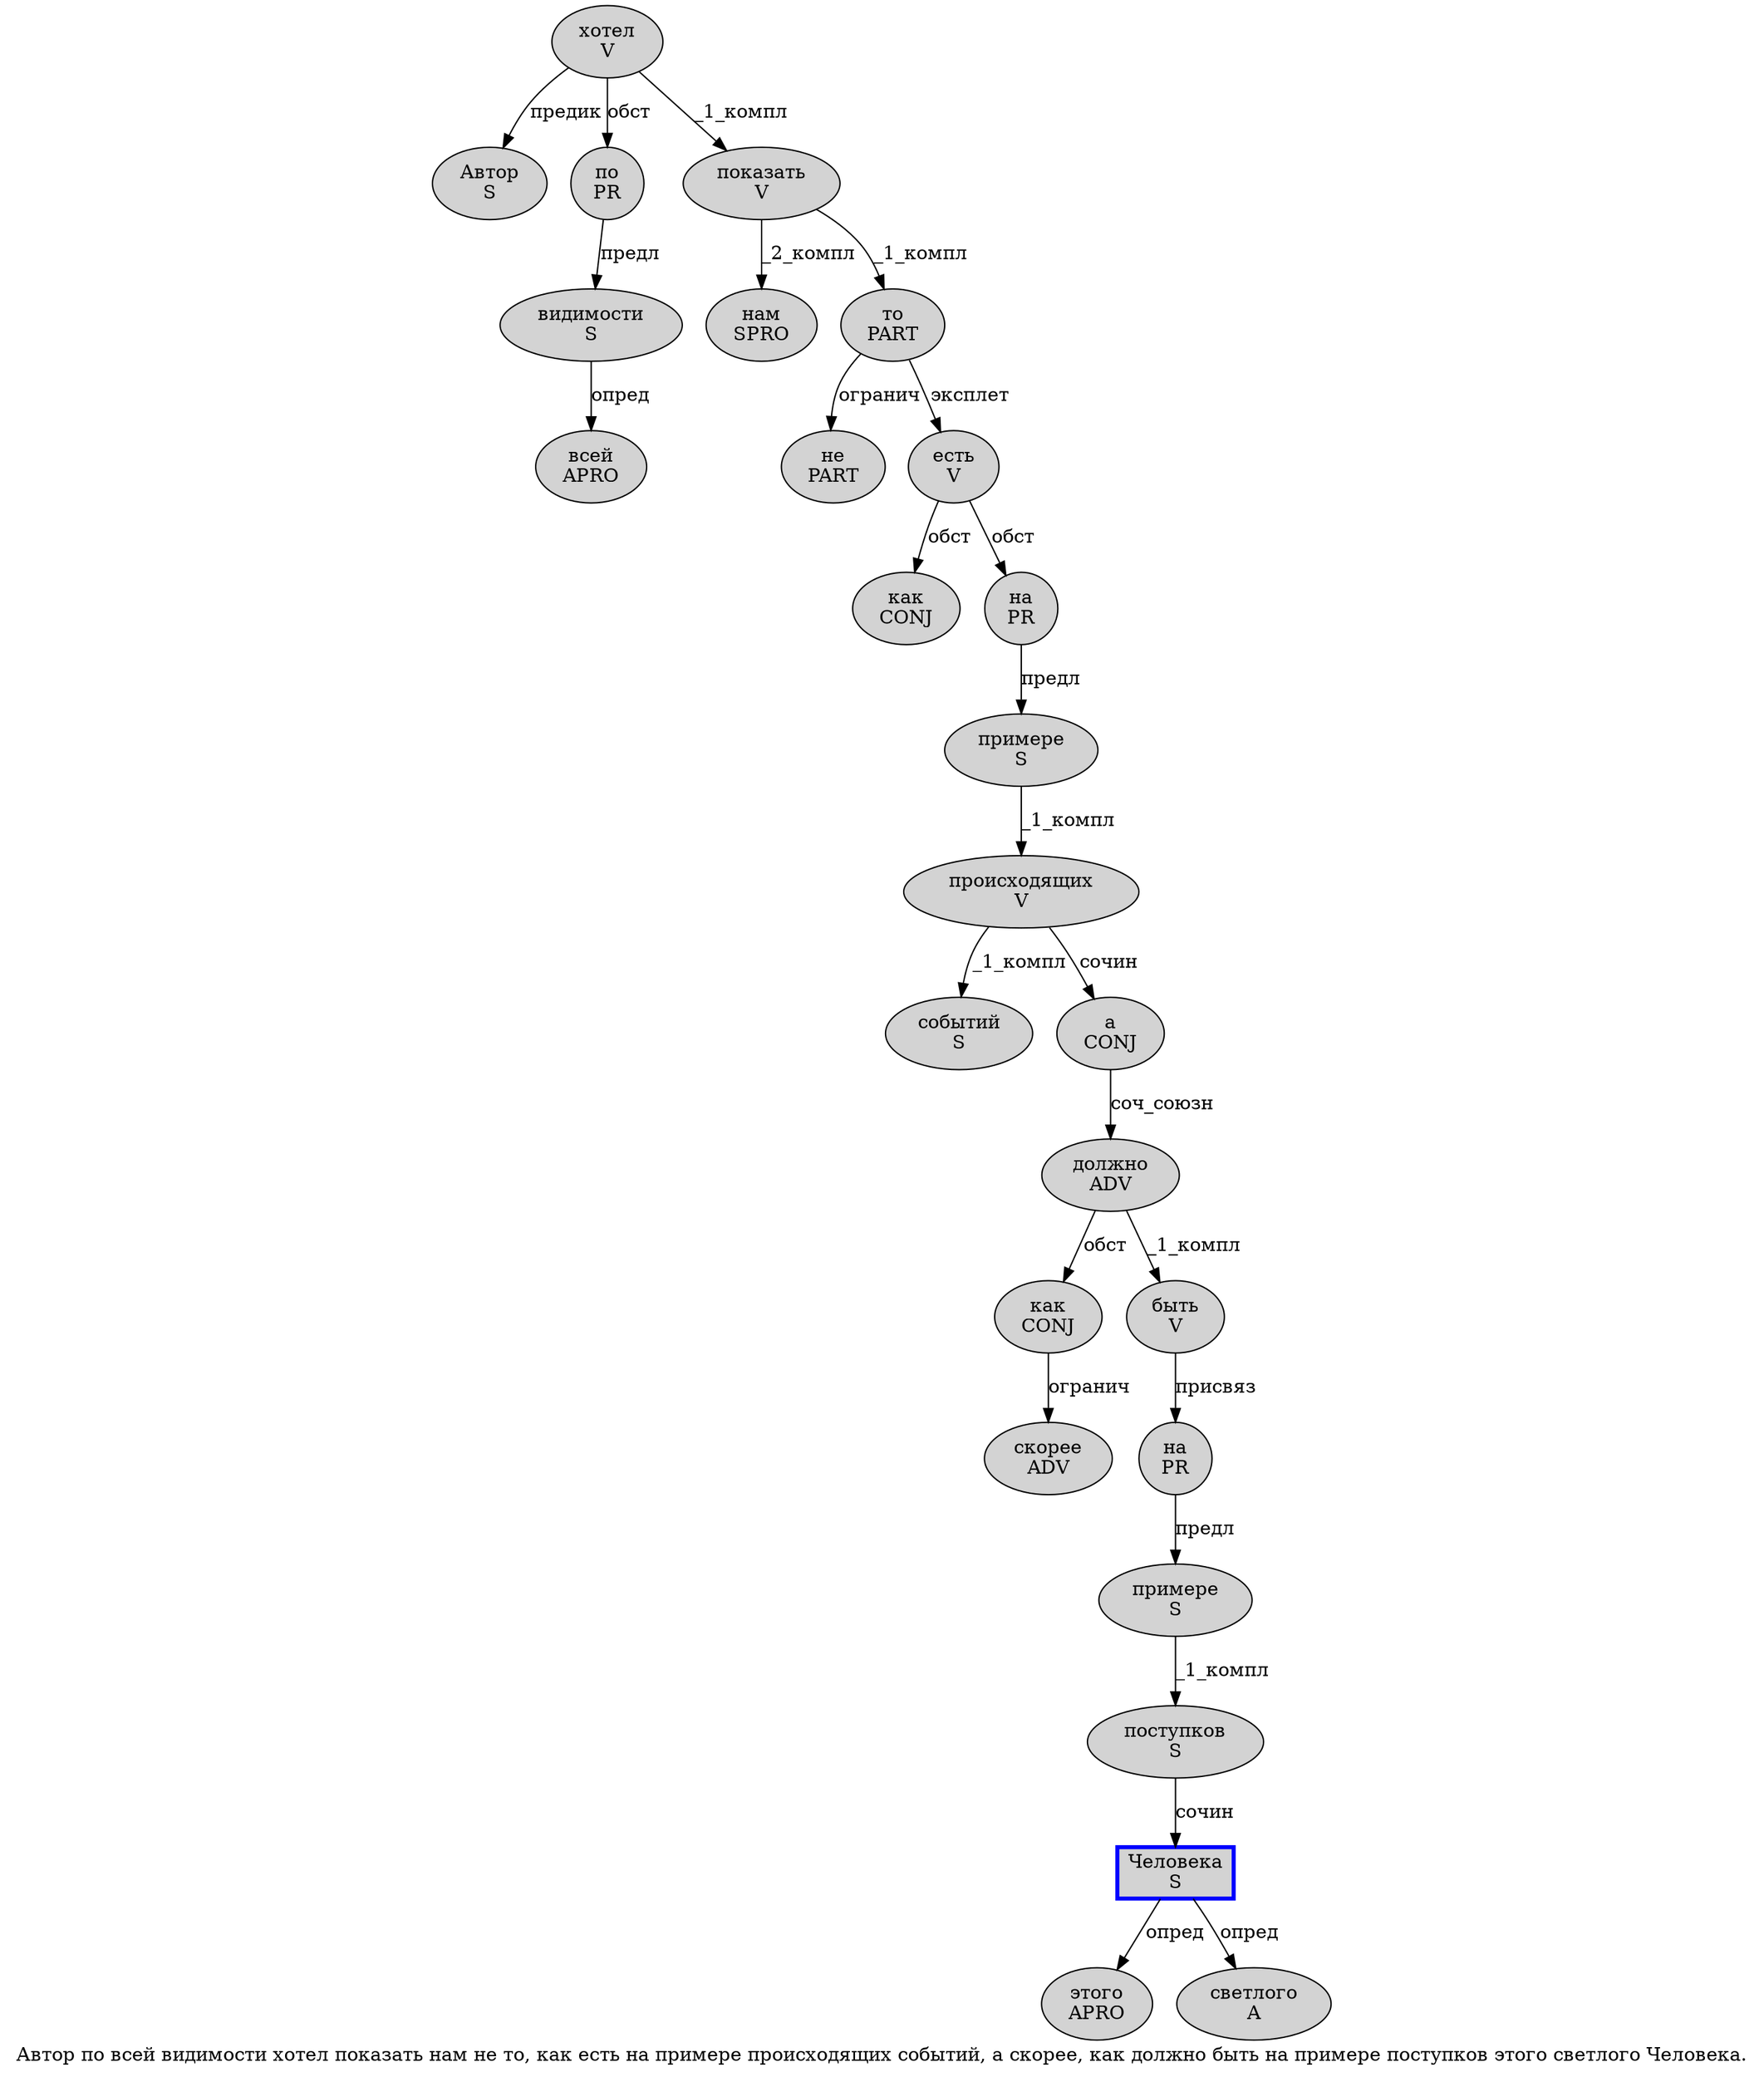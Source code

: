 digraph SENTENCE_1715 {
	graph [label="Автор по всей видимости хотел показать нам не то, как есть на примере происходящих событий, а скорее, как должно быть на примере поступков этого светлого Человека."]
	node [style=filled]
		0 [label="Автор
S" color="" fillcolor=lightgray penwidth=1 shape=ellipse]
		1 [label="по
PR" color="" fillcolor=lightgray penwidth=1 shape=ellipse]
		2 [label="всей
APRO" color="" fillcolor=lightgray penwidth=1 shape=ellipse]
		3 [label="видимости
S" color="" fillcolor=lightgray penwidth=1 shape=ellipse]
		4 [label="хотел
V" color="" fillcolor=lightgray penwidth=1 shape=ellipse]
		5 [label="показать
V" color="" fillcolor=lightgray penwidth=1 shape=ellipse]
		6 [label="нам
SPRO" color="" fillcolor=lightgray penwidth=1 shape=ellipse]
		7 [label="не
PART" color="" fillcolor=lightgray penwidth=1 shape=ellipse]
		8 [label="то
PART" color="" fillcolor=lightgray penwidth=1 shape=ellipse]
		10 [label="как
CONJ" color="" fillcolor=lightgray penwidth=1 shape=ellipse]
		11 [label="есть
V" color="" fillcolor=lightgray penwidth=1 shape=ellipse]
		12 [label="на
PR" color="" fillcolor=lightgray penwidth=1 shape=ellipse]
		13 [label="примере
S" color="" fillcolor=lightgray penwidth=1 shape=ellipse]
		14 [label="происходящих
V" color="" fillcolor=lightgray penwidth=1 shape=ellipse]
		15 [label="событий
S" color="" fillcolor=lightgray penwidth=1 shape=ellipse]
		17 [label="а
CONJ" color="" fillcolor=lightgray penwidth=1 shape=ellipse]
		18 [label="скорее
ADV" color="" fillcolor=lightgray penwidth=1 shape=ellipse]
		20 [label="как
CONJ" color="" fillcolor=lightgray penwidth=1 shape=ellipse]
		21 [label="должно
ADV" color="" fillcolor=lightgray penwidth=1 shape=ellipse]
		22 [label="быть
V" color="" fillcolor=lightgray penwidth=1 shape=ellipse]
		23 [label="на
PR" color="" fillcolor=lightgray penwidth=1 shape=ellipse]
		24 [label="примере
S" color="" fillcolor=lightgray penwidth=1 shape=ellipse]
		25 [label="поступков
S" color="" fillcolor=lightgray penwidth=1 shape=ellipse]
		26 [label="этого
APRO" color="" fillcolor=lightgray penwidth=1 shape=ellipse]
		27 [label="светлого
A" color="" fillcolor=lightgray penwidth=1 shape=ellipse]
		28 [label="Человека
S" color=blue fillcolor=lightgray penwidth=3 shape=box]
			28 -> 26 [label="опред"]
			28 -> 27 [label="опред"]
			21 -> 20 [label="обст"]
			21 -> 22 [label="_1_компл"]
			3 -> 2 [label="опред"]
			22 -> 23 [label="присвяз"]
			17 -> 21 [label="соч_союзн"]
			5 -> 6 [label="_2_компл"]
			5 -> 8 [label="_1_компл"]
			14 -> 15 [label="_1_компл"]
			14 -> 17 [label="сочин"]
			20 -> 18 [label="огранич"]
			4 -> 0 [label="предик"]
			4 -> 1 [label="обст"]
			4 -> 5 [label="_1_компл"]
			11 -> 10 [label="обст"]
			11 -> 12 [label="обст"]
			23 -> 24 [label="предл"]
			24 -> 25 [label="_1_компл"]
			8 -> 7 [label="огранич"]
			8 -> 11 [label="эксплет"]
			13 -> 14 [label="_1_компл"]
			25 -> 28 [label="сочин"]
			1 -> 3 [label="предл"]
			12 -> 13 [label="предл"]
}